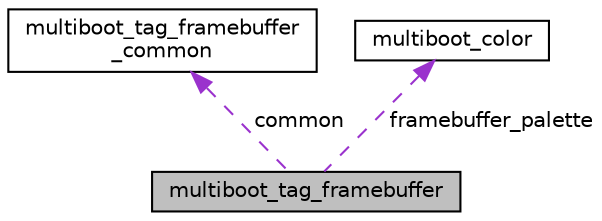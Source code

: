 digraph "multiboot_tag_framebuffer"
{
 // LATEX_PDF_SIZE
  edge [fontname="Helvetica",fontsize="10",labelfontname="Helvetica",labelfontsize="10"];
  node [fontname="Helvetica",fontsize="10",shape=record];
  Node1 [label="multiboot_tag_framebuffer",height=0.2,width=0.4,color="black", fillcolor="grey75", style="filled", fontcolor="black",tooltip=" "];
  Node2 -> Node1 [dir="back",color="darkorchid3",fontsize="10",style="dashed",label=" common" ,fontname="Helvetica"];
  Node2 [label="multiboot_tag_framebuffer\l_common",height=0.2,width=0.4,color="black", fillcolor="white", style="filled",URL="$structmultiboot__tag__framebuffer__common.html",tooltip=" "];
  Node3 -> Node1 [dir="back",color="darkorchid3",fontsize="10",style="dashed",label=" framebuffer_palette" ,fontname="Helvetica"];
  Node3 [label="multiboot_color",height=0.2,width=0.4,color="black", fillcolor="white", style="filled",URL="$structmultiboot__color.html",tooltip=" "];
}

